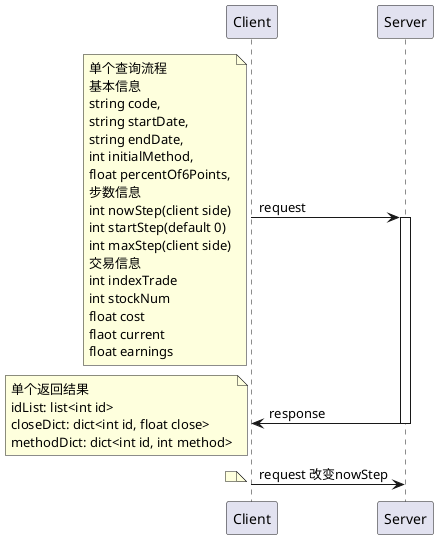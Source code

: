 @startuml

Client -> Server : request
activate Server
note left 
单个查询流程
基本信息
string code, 
string startDate, 
string endDate, 
int initialMethod, 
float percentOf6Points,
步数信息
int nowStep(client side)
int startStep(default 0)
int maxStep(client side)
交易信息
int indexTrade
int stockNum
float cost
flaot current
float earnings
end note

Client <- Server : response
note left
单个返回结果
idList: list<int id>
closeDict: dict<int id, float close>
methodDict: dict<int id, int method>
end note
deactivate Server

Client -> Server : request 改变nowStep
note left

end note


@enduml
